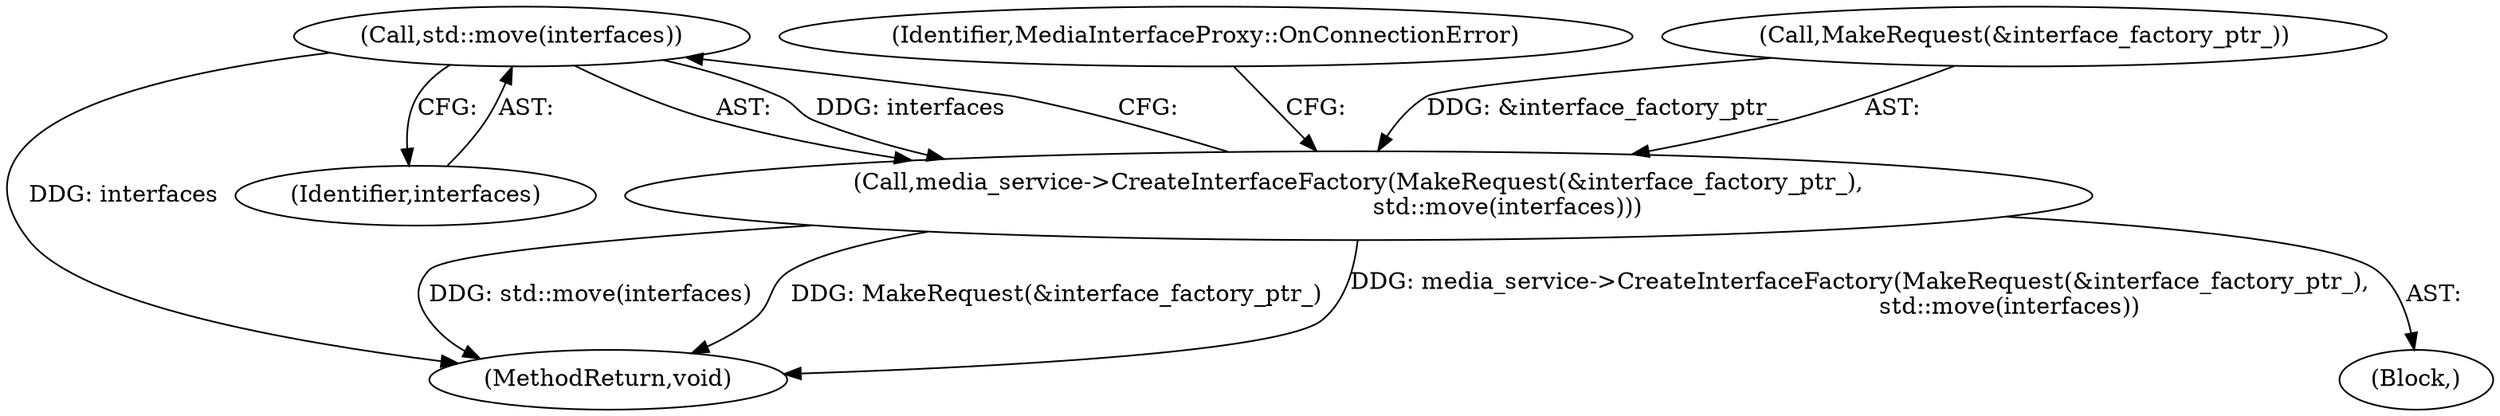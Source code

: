 digraph "1_Chrome_bc1f34b9be509f1404f0bb1ba1947614d5f0bcd1@del" {
"1000151" [label="(Call,std::move(interfaces))"];
"1000147" [label="(Call,media_service->CreateInterfaceFactory(MakeRequest(&interface_factory_ptr_),\n                                        std::move(interfaces)))"];
"1000156" [label="(Identifier,MediaInterfaceProxy::OnConnectionError)"];
"1000148" [label="(Call,MakeRequest(&interface_factory_ptr_))"];
"1000101" [label="(Block,)"];
"1000159" [label="(MethodReturn,void)"];
"1000152" [label="(Identifier,interfaces)"];
"1000151" [label="(Call,std::move(interfaces))"];
"1000147" [label="(Call,media_service->CreateInterfaceFactory(MakeRequest(&interface_factory_ptr_),\n                                        std::move(interfaces)))"];
"1000151" -> "1000147"  [label="AST: "];
"1000151" -> "1000152"  [label="CFG: "];
"1000152" -> "1000151"  [label="AST: "];
"1000147" -> "1000151"  [label="CFG: "];
"1000151" -> "1000159"  [label="DDG: interfaces"];
"1000151" -> "1000147"  [label="DDG: interfaces"];
"1000147" -> "1000101"  [label="AST: "];
"1000148" -> "1000147"  [label="AST: "];
"1000156" -> "1000147"  [label="CFG: "];
"1000147" -> "1000159"  [label="DDG: std::move(interfaces)"];
"1000147" -> "1000159"  [label="DDG: MakeRequest(&interface_factory_ptr_)"];
"1000147" -> "1000159"  [label="DDG: media_service->CreateInterfaceFactory(MakeRequest(&interface_factory_ptr_),\n                                        std::move(interfaces))"];
"1000148" -> "1000147"  [label="DDG: &interface_factory_ptr_"];
}
